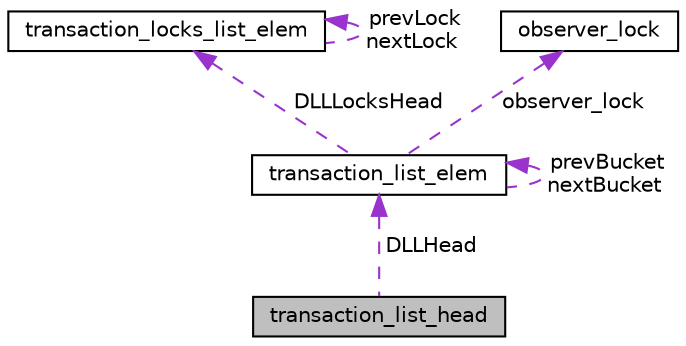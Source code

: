 digraph "transaction_list_head"
{
  bgcolor="transparent";
  edge [fontname="Helvetica",fontsize="10",labelfontname="Helvetica",labelfontsize="10"];
  node [fontname="Helvetica",fontsize="10",shape=record];
  Node1 [label="transaction_list_head",height=0.2,width=0.4,color="black", fillcolor="grey75", style="filled" fontcolor="black"];
  Node2 -> Node1 [dir="back",color="darkorchid3",fontsize="10",style="dashed",label=" DLLHead" ,fontname="Helvetica"];
  Node2 [label="transaction_list_elem",height=0.2,width=0.4,color="black",URL="$structtransaction__list__elem.html",tooltip="Structure that represents LockTable entry about transaction lock holder.Element indexed by Hash table..."];
  Node2 -> Node2 [dir="back",color="darkorchid3",fontsize="10",style="dashed",label=" prevBucket\nnextBucket" ,fontname="Helvetica"];
  Node3 -> Node2 [dir="back",color="darkorchid3",fontsize="10",style="dashed",label=" DLLLocksHead" ,fontname="Helvetica"];
  Node3 [label="transaction_locks_list_elem",height=0.2,width=0.4,color="black",URL="$structtransaction__locks__list__elem.html",tooltip="Structure that represents LockTable entry about transaction resource lock. "];
  Node3 -> Node3 [dir="back",color="darkorchid3",fontsize="10",style="dashed",label=" prevLock\nnextLock" ,fontname="Helvetica"];
  Node4 -> Node2 [dir="back",color="darkorchid3",fontsize="10",style="dashed",label=" observer_lock" ,fontname="Helvetica"];
  Node4 [label="observer_lock",height=0.2,width=0.4,color="black",URL="$structobserver__lock.html",tooltip="Structure which defines transaction lock observer type. "];
}
